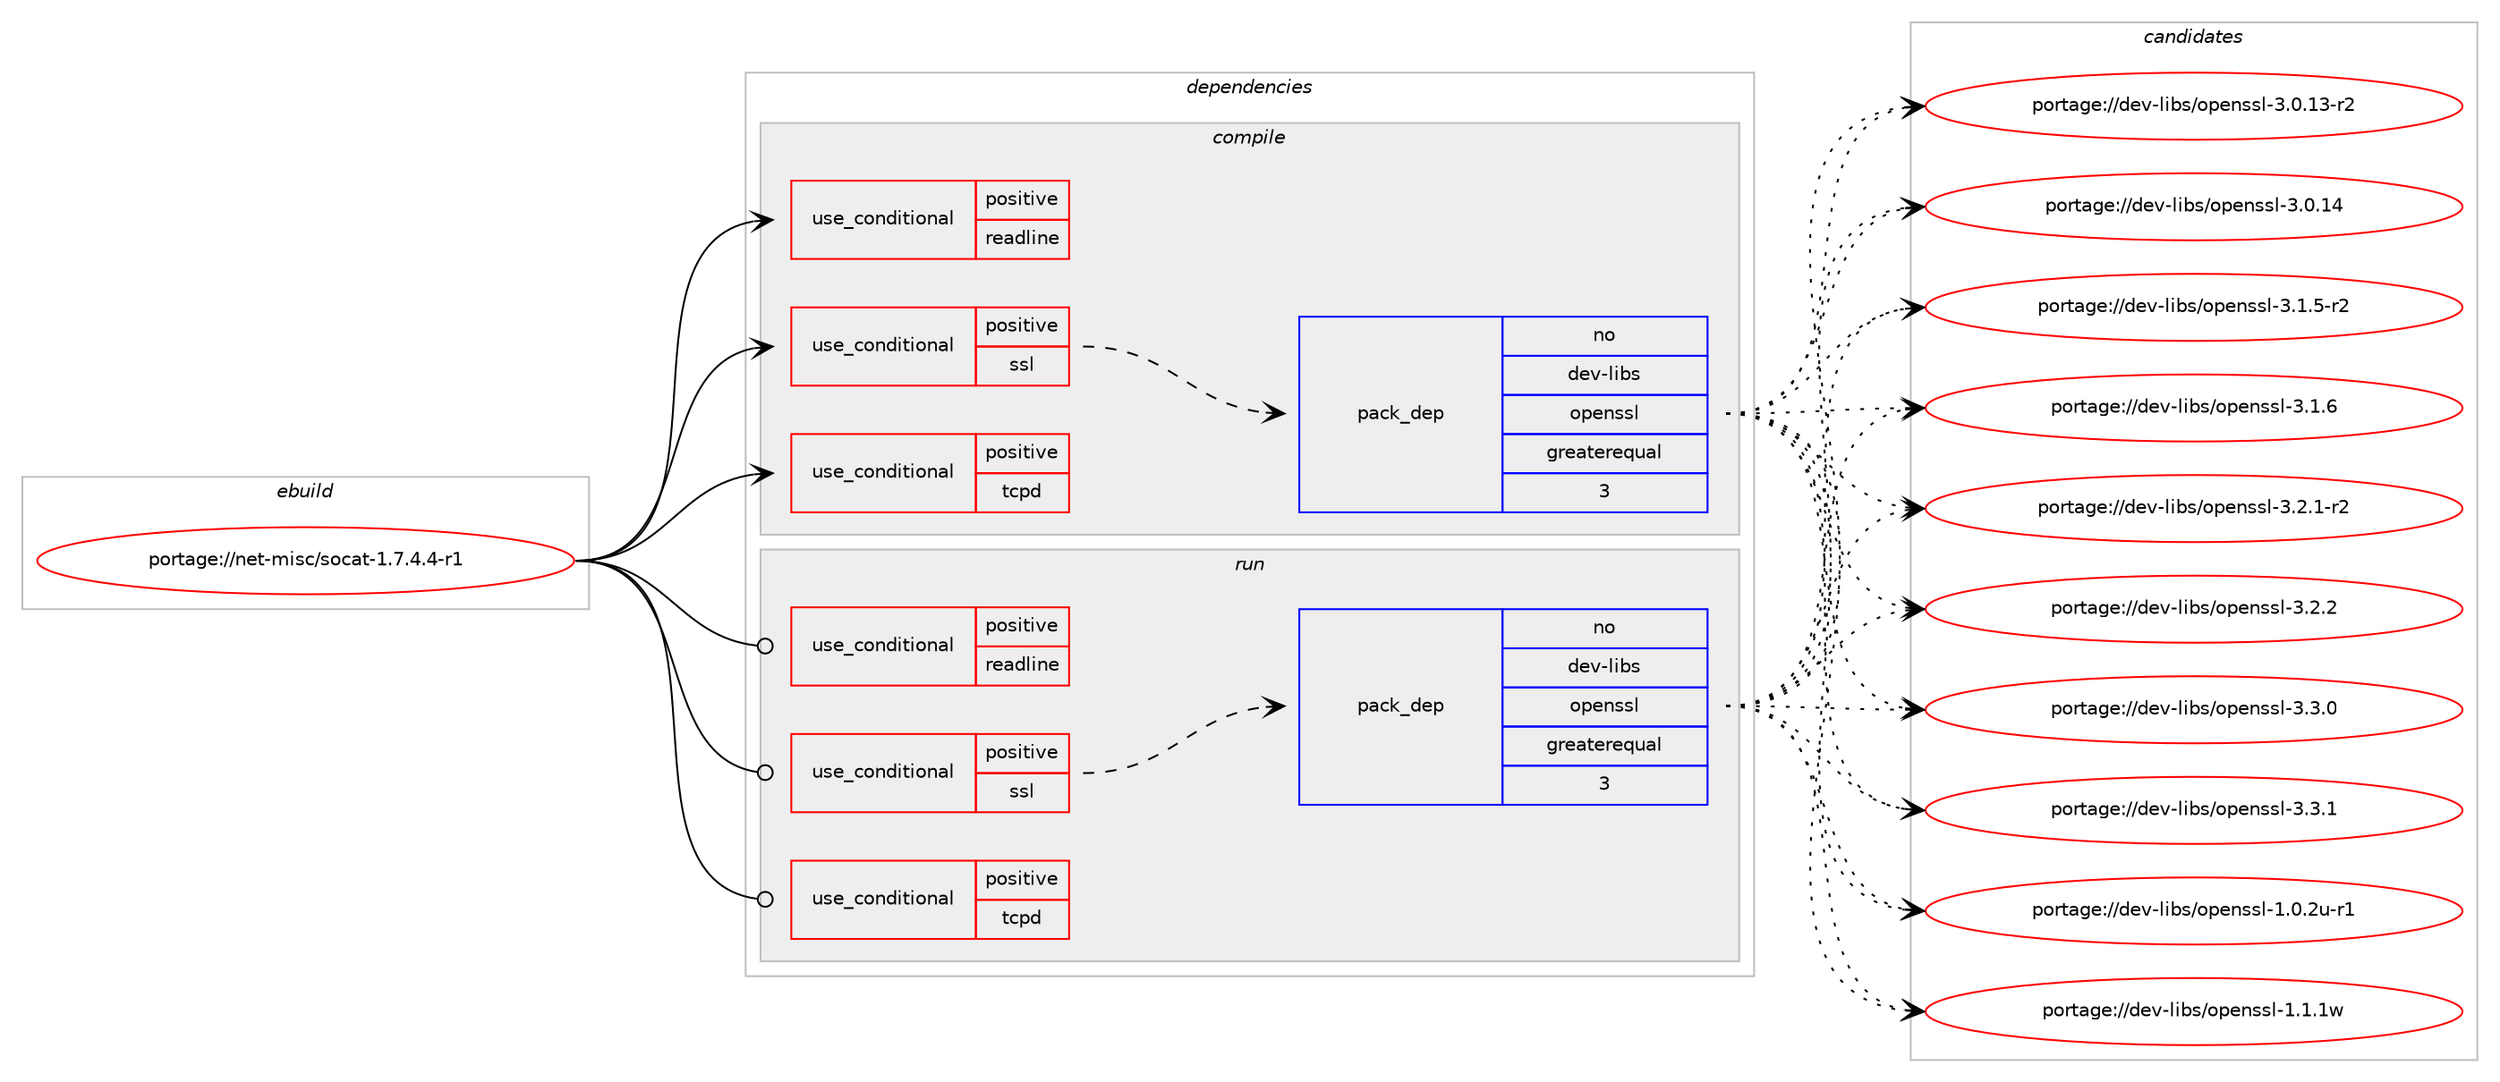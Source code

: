 digraph prolog {

# *************
# Graph options
# *************

newrank=true;
concentrate=true;
compound=true;
graph [rankdir=LR,fontname=Helvetica,fontsize=10,ranksep=1.5];#, ranksep=2.5, nodesep=0.2];
edge  [arrowhead=vee];
node  [fontname=Helvetica,fontsize=10];

# **********
# The ebuild
# **********

subgraph cluster_leftcol {
color=gray;
rank=same;
label=<<i>ebuild</i>>;
id [label="portage://net-misc/socat-1.7.4.4-r1", color=red, width=4, href="../net-misc/socat-1.7.4.4-r1.svg"];
}

# ****************
# The dependencies
# ****************

subgraph cluster_midcol {
color=gray;
label=<<i>dependencies</i>>;
subgraph cluster_compile {
fillcolor="#eeeeee";
style=filled;
label=<<i>compile</i>>;
subgraph cond96542 {
dependency190699 [label=<<TABLE BORDER="0" CELLBORDER="1" CELLSPACING="0" CELLPADDING="4"><TR><TD ROWSPAN="3" CELLPADDING="10">use_conditional</TD></TR><TR><TD>positive</TD></TR><TR><TD>readline</TD></TR></TABLE>>, shape=none, color=red];
# *** BEGIN UNKNOWN DEPENDENCY TYPE (TODO) ***
# dependency190699 -> package_dependency(portage://net-misc/socat-1.7.4.4-r1,install,no,sys-libs,readline,none,[,,],any_same_slot,[])
# *** END UNKNOWN DEPENDENCY TYPE (TODO) ***

}
id:e -> dependency190699:w [weight=20,style="solid",arrowhead="vee"];
subgraph cond96543 {
dependency190700 [label=<<TABLE BORDER="0" CELLBORDER="1" CELLSPACING="0" CELLPADDING="4"><TR><TD ROWSPAN="3" CELLPADDING="10">use_conditional</TD></TR><TR><TD>positive</TD></TR><TR><TD>ssl</TD></TR></TABLE>>, shape=none, color=red];
subgraph pack91510 {
dependency190701 [label=<<TABLE BORDER="0" CELLBORDER="1" CELLSPACING="0" CELLPADDING="4" WIDTH="220"><TR><TD ROWSPAN="6" CELLPADDING="30">pack_dep</TD></TR><TR><TD WIDTH="110">no</TD></TR><TR><TD>dev-libs</TD></TR><TR><TD>openssl</TD></TR><TR><TD>greaterequal</TD></TR><TR><TD>3</TD></TR></TABLE>>, shape=none, color=blue];
}
dependency190700:e -> dependency190701:w [weight=20,style="dashed",arrowhead="vee"];
}
id:e -> dependency190700:w [weight=20,style="solid",arrowhead="vee"];
subgraph cond96544 {
dependency190702 [label=<<TABLE BORDER="0" CELLBORDER="1" CELLSPACING="0" CELLPADDING="4"><TR><TD ROWSPAN="3" CELLPADDING="10">use_conditional</TD></TR><TR><TD>positive</TD></TR><TR><TD>tcpd</TD></TR></TABLE>>, shape=none, color=red];
# *** BEGIN UNKNOWN DEPENDENCY TYPE (TODO) ***
# dependency190702 -> package_dependency(portage://net-misc/socat-1.7.4.4-r1,install,no,sys-apps,tcp-wrappers,none,[,,],[],[])
# *** END UNKNOWN DEPENDENCY TYPE (TODO) ***

}
id:e -> dependency190702:w [weight=20,style="solid",arrowhead="vee"];
}
subgraph cluster_compileandrun {
fillcolor="#eeeeee";
style=filled;
label=<<i>compile and run</i>>;
}
subgraph cluster_run {
fillcolor="#eeeeee";
style=filled;
label=<<i>run</i>>;
subgraph cond96545 {
dependency190703 [label=<<TABLE BORDER="0" CELLBORDER="1" CELLSPACING="0" CELLPADDING="4"><TR><TD ROWSPAN="3" CELLPADDING="10">use_conditional</TD></TR><TR><TD>positive</TD></TR><TR><TD>readline</TD></TR></TABLE>>, shape=none, color=red];
# *** BEGIN UNKNOWN DEPENDENCY TYPE (TODO) ***
# dependency190703 -> package_dependency(portage://net-misc/socat-1.7.4.4-r1,run,no,sys-libs,readline,none,[,,],any_same_slot,[])
# *** END UNKNOWN DEPENDENCY TYPE (TODO) ***

}
id:e -> dependency190703:w [weight=20,style="solid",arrowhead="odot"];
subgraph cond96546 {
dependency190704 [label=<<TABLE BORDER="0" CELLBORDER="1" CELLSPACING="0" CELLPADDING="4"><TR><TD ROWSPAN="3" CELLPADDING="10">use_conditional</TD></TR><TR><TD>positive</TD></TR><TR><TD>ssl</TD></TR></TABLE>>, shape=none, color=red];
subgraph pack91511 {
dependency190705 [label=<<TABLE BORDER="0" CELLBORDER="1" CELLSPACING="0" CELLPADDING="4" WIDTH="220"><TR><TD ROWSPAN="6" CELLPADDING="30">pack_dep</TD></TR><TR><TD WIDTH="110">no</TD></TR><TR><TD>dev-libs</TD></TR><TR><TD>openssl</TD></TR><TR><TD>greaterequal</TD></TR><TR><TD>3</TD></TR></TABLE>>, shape=none, color=blue];
}
dependency190704:e -> dependency190705:w [weight=20,style="dashed",arrowhead="vee"];
}
id:e -> dependency190704:w [weight=20,style="solid",arrowhead="odot"];
subgraph cond96547 {
dependency190706 [label=<<TABLE BORDER="0" CELLBORDER="1" CELLSPACING="0" CELLPADDING="4"><TR><TD ROWSPAN="3" CELLPADDING="10">use_conditional</TD></TR><TR><TD>positive</TD></TR><TR><TD>tcpd</TD></TR></TABLE>>, shape=none, color=red];
# *** BEGIN UNKNOWN DEPENDENCY TYPE (TODO) ***
# dependency190706 -> package_dependency(portage://net-misc/socat-1.7.4.4-r1,run,no,sys-apps,tcp-wrappers,none,[,,],[],[])
# *** END UNKNOWN DEPENDENCY TYPE (TODO) ***

}
id:e -> dependency190706:w [weight=20,style="solid",arrowhead="odot"];
}
}

# **************
# The candidates
# **************

subgraph cluster_choices {
rank=same;
color=gray;
label=<<i>candidates</i>>;

subgraph choice91510 {
color=black;
nodesep=1;
choice1001011184510810598115471111121011101151151084549464846501174511449 [label="portage://dev-libs/openssl-1.0.2u-r1", color=red, width=4,href="../dev-libs/openssl-1.0.2u-r1.svg"];
choice100101118451081059811547111112101110115115108454946494649119 [label="portage://dev-libs/openssl-1.1.1w", color=red, width=4,href="../dev-libs/openssl-1.1.1w.svg"];
choice100101118451081059811547111112101110115115108455146484649514511450 [label="portage://dev-libs/openssl-3.0.13-r2", color=red, width=4,href="../dev-libs/openssl-3.0.13-r2.svg"];
choice10010111845108105981154711111210111011511510845514648464952 [label="portage://dev-libs/openssl-3.0.14", color=red, width=4,href="../dev-libs/openssl-3.0.14.svg"];
choice1001011184510810598115471111121011101151151084551464946534511450 [label="portage://dev-libs/openssl-3.1.5-r2", color=red, width=4,href="../dev-libs/openssl-3.1.5-r2.svg"];
choice100101118451081059811547111112101110115115108455146494654 [label="portage://dev-libs/openssl-3.1.6", color=red, width=4,href="../dev-libs/openssl-3.1.6.svg"];
choice1001011184510810598115471111121011101151151084551465046494511450 [label="portage://dev-libs/openssl-3.2.1-r2", color=red, width=4,href="../dev-libs/openssl-3.2.1-r2.svg"];
choice100101118451081059811547111112101110115115108455146504650 [label="portage://dev-libs/openssl-3.2.2", color=red, width=4,href="../dev-libs/openssl-3.2.2.svg"];
choice100101118451081059811547111112101110115115108455146514648 [label="portage://dev-libs/openssl-3.3.0", color=red, width=4,href="../dev-libs/openssl-3.3.0.svg"];
choice100101118451081059811547111112101110115115108455146514649 [label="portage://dev-libs/openssl-3.3.1", color=red, width=4,href="../dev-libs/openssl-3.3.1.svg"];
dependency190701:e -> choice1001011184510810598115471111121011101151151084549464846501174511449:w [style=dotted,weight="100"];
dependency190701:e -> choice100101118451081059811547111112101110115115108454946494649119:w [style=dotted,weight="100"];
dependency190701:e -> choice100101118451081059811547111112101110115115108455146484649514511450:w [style=dotted,weight="100"];
dependency190701:e -> choice10010111845108105981154711111210111011511510845514648464952:w [style=dotted,weight="100"];
dependency190701:e -> choice1001011184510810598115471111121011101151151084551464946534511450:w [style=dotted,weight="100"];
dependency190701:e -> choice100101118451081059811547111112101110115115108455146494654:w [style=dotted,weight="100"];
dependency190701:e -> choice1001011184510810598115471111121011101151151084551465046494511450:w [style=dotted,weight="100"];
dependency190701:e -> choice100101118451081059811547111112101110115115108455146504650:w [style=dotted,weight="100"];
dependency190701:e -> choice100101118451081059811547111112101110115115108455146514648:w [style=dotted,weight="100"];
dependency190701:e -> choice100101118451081059811547111112101110115115108455146514649:w [style=dotted,weight="100"];
}
subgraph choice91511 {
color=black;
nodesep=1;
choice1001011184510810598115471111121011101151151084549464846501174511449 [label="portage://dev-libs/openssl-1.0.2u-r1", color=red, width=4,href="../dev-libs/openssl-1.0.2u-r1.svg"];
choice100101118451081059811547111112101110115115108454946494649119 [label="portage://dev-libs/openssl-1.1.1w", color=red, width=4,href="../dev-libs/openssl-1.1.1w.svg"];
choice100101118451081059811547111112101110115115108455146484649514511450 [label="portage://dev-libs/openssl-3.0.13-r2", color=red, width=4,href="../dev-libs/openssl-3.0.13-r2.svg"];
choice10010111845108105981154711111210111011511510845514648464952 [label="portage://dev-libs/openssl-3.0.14", color=red, width=4,href="../dev-libs/openssl-3.0.14.svg"];
choice1001011184510810598115471111121011101151151084551464946534511450 [label="portage://dev-libs/openssl-3.1.5-r2", color=red, width=4,href="../dev-libs/openssl-3.1.5-r2.svg"];
choice100101118451081059811547111112101110115115108455146494654 [label="portage://dev-libs/openssl-3.1.6", color=red, width=4,href="../dev-libs/openssl-3.1.6.svg"];
choice1001011184510810598115471111121011101151151084551465046494511450 [label="portage://dev-libs/openssl-3.2.1-r2", color=red, width=4,href="../dev-libs/openssl-3.2.1-r2.svg"];
choice100101118451081059811547111112101110115115108455146504650 [label="portage://dev-libs/openssl-3.2.2", color=red, width=4,href="../dev-libs/openssl-3.2.2.svg"];
choice100101118451081059811547111112101110115115108455146514648 [label="portage://dev-libs/openssl-3.3.0", color=red, width=4,href="../dev-libs/openssl-3.3.0.svg"];
choice100101118451081059811547111112101110115115108455146514649 [label="portage://dev-libs/openssl-3.3.1", color=red, width=4,href="../dev-libs/openssl-3.3.1.svg"];
dependency190705:e -> choice1001011184510810598115471111121011101151151084549464846501174511449:w [style=dotted,weight="100"];
dependency190705:e -> choice100101118451081059811547111112101110115115108454946494649119:w [style=dotted,weight="100"];
dependency190705:e -> choice100101118451081059811547111112101110115115108455146484649514511450:w [style=dotted,weight="100"];
dependency190705:e -> choice10010111845108105981154711111210111011511510845514648464952:w [style=dotted,weight="100"];
dependency190705:e -> choice1001011184510810598115471111121011101151151084551464946534511450:w [style=dotted,weight="100"];
dependency190705:e -> choice100101118451081059811547111112101110115115108455146494654:w [style=dotted,weight="100"];
dependency190705:e -> choice1001011184510810598115471111121011101151151084551465046494511450:w [style=dotted,weight="100"];
dependency190705:e -> choice100101118451081059811547111112101110115115108455146504650:w [style=dotted,weight="100"];
dependency190705:e -> choice100101118451081059811547111112101110115115108455146514648:w [style=dotted,weight="100"];
dependency190705:e -> choice100101118451081059811547111112101110115115108455146514649:w [style=dotted,weight="100"];
}
}

}
